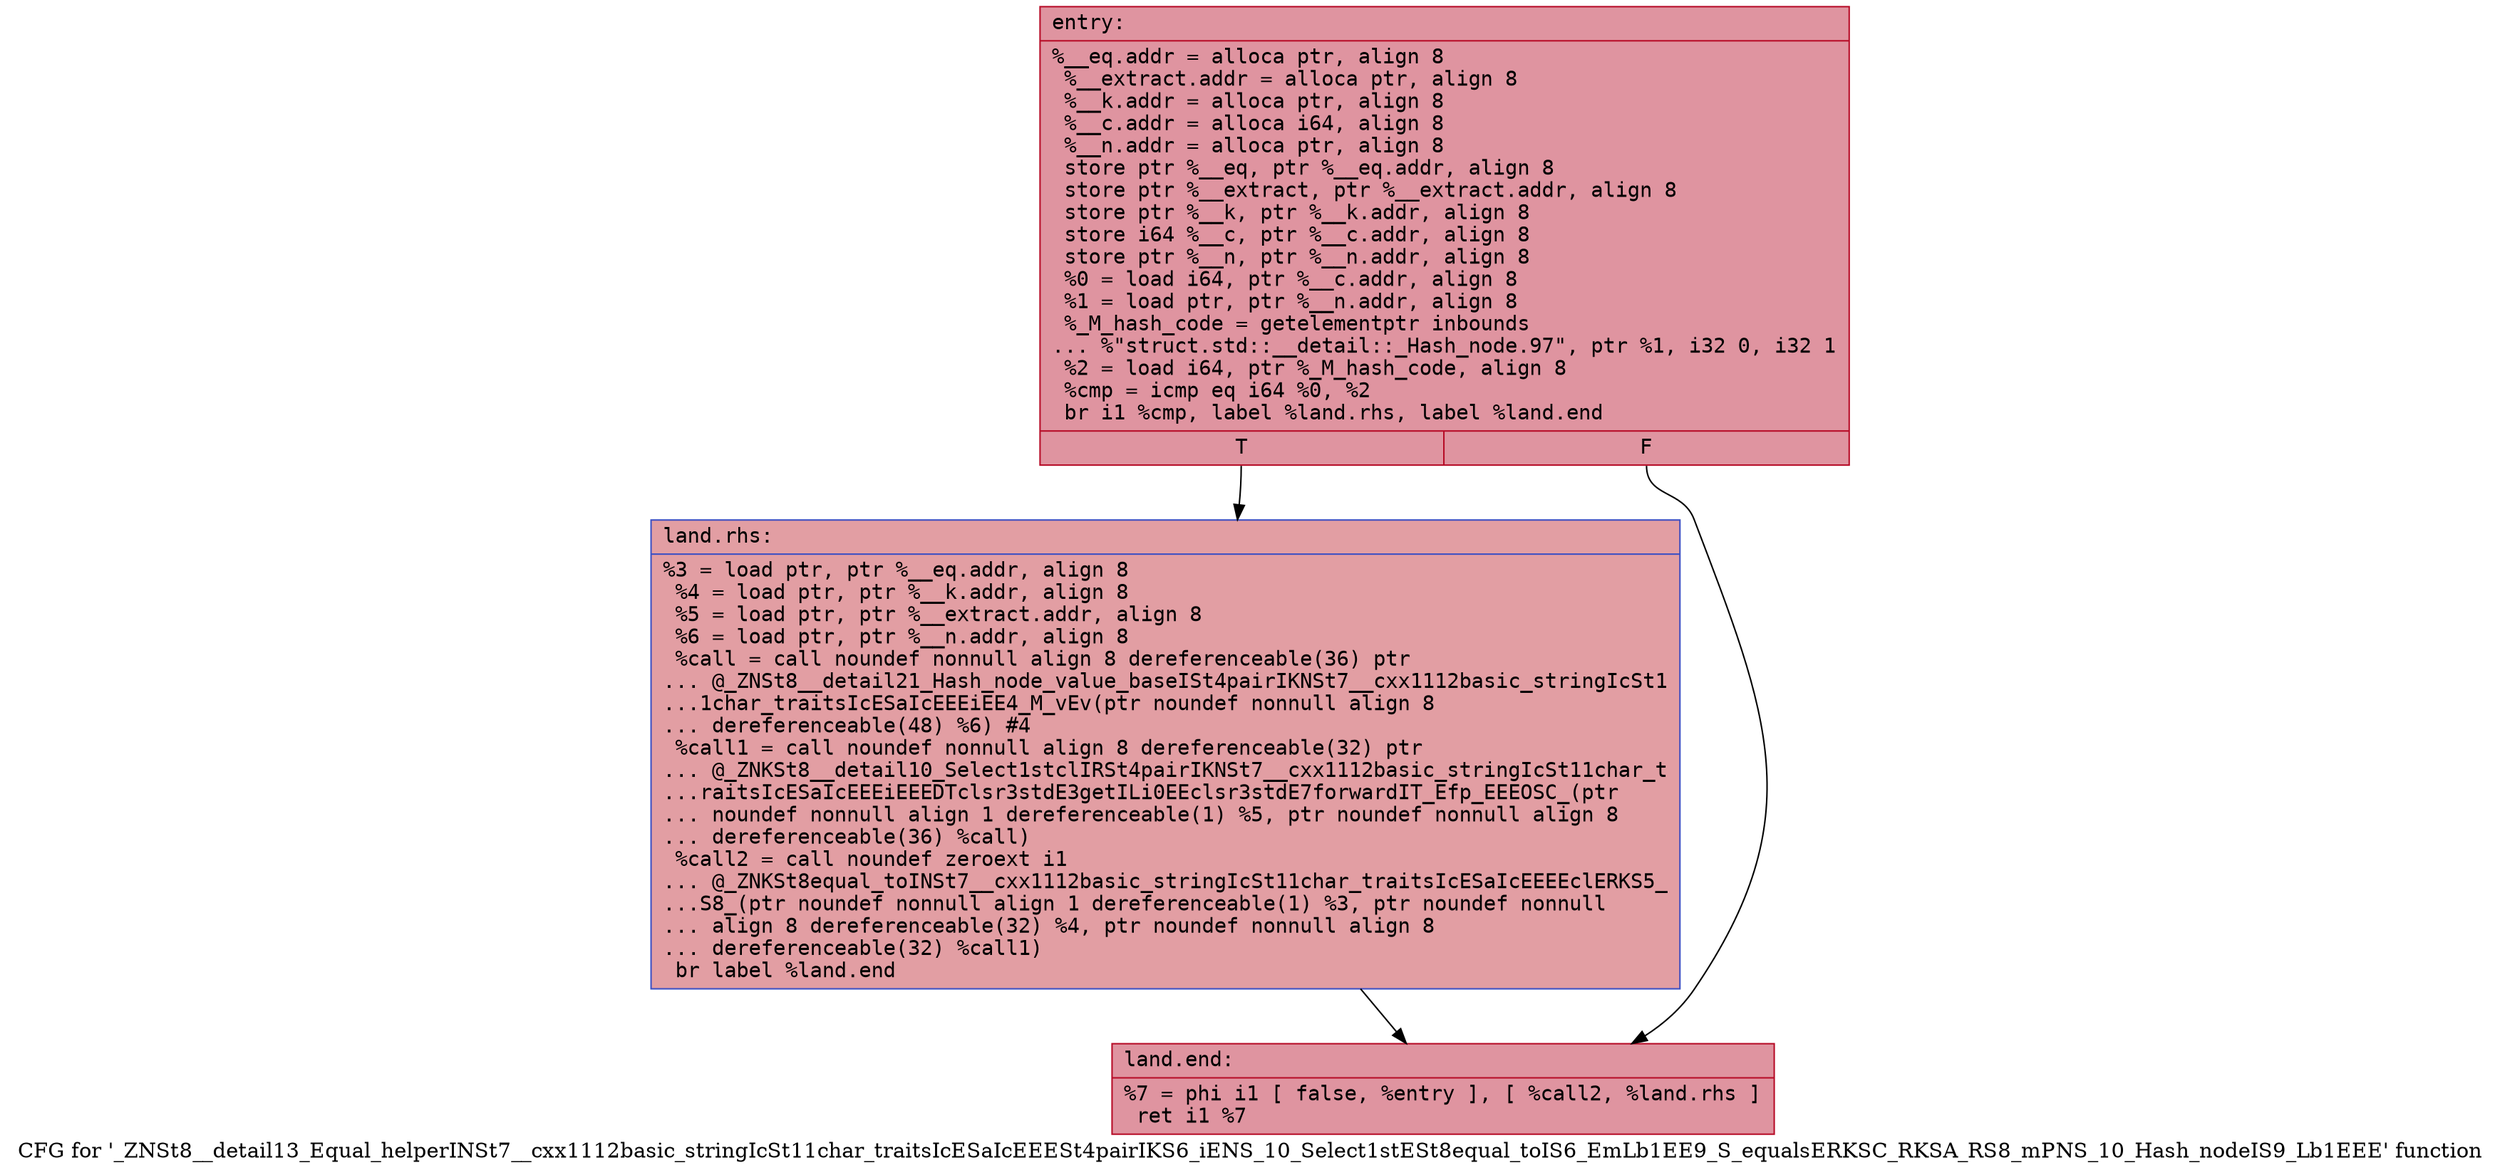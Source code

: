 digraph "CFG for '_ZNSt8__detail13_Equal_helperINSt7__cxx1112basic_stringIcSt11char_traitsIcESaIcEEESt4pairIKS6_iENS_10_Select1stESt8equal_toIS6_EmLb1EE9_S_equalsERKSC_RKSA_RS8_mPNS_10_Hash_nodeIS9_Lb1EEE' function" {
	label="CFG for '_ZNSt8__detail13_Equal_helperINSt7__cxx1112basic_stringIcSt11char_traitsIcESaIcEEESt4pairIKS6_iENS_10_Select1stESt8equal_toIS6_EmLb1EE9_S_equalsERKSC_RKSA_RS8_mPNS_10_Hash_nodeIS9_Lb1EEE' function";

	Node0x55c7e0600650 [shape=record,color="#b70d28ff", style=filled, fillcolor="#b70d2870" fontname="Courier",label="{entry:\l|  %__eq.addr = alloca ptr, align 8\l  %__extract.addr = alloca ptr, align 8\l  %__k.addr = alloca ptr, align 8\l  %__c.addr = alloca i64, align 8\l  %__n.addr = alloca ptr, align 8\l  store ptr %__eq, ptr %__eq.addr, align 8\l  store ptr %__extract, ptr %__extract.addr, align 8\l  store ptr %__k, ptr %__k.addr, align 8\l  store i64 %__c, ptr %__c.addr, align 8\l  store ptr %__n, ptr %__n.addr, align 8\l  %0 = load i64, ptr %__c.addr, align 8\l  %1 = load ptr, ptr %__n.addr, align 8\l  %_M_hash_code = getelementptr inbounds\l... %\"struct.std::__detail::_Hash_node.97\", ptr %1, i32 0, i32 1\l  %2 = load i64, ptr %_M_hash_code, align 8\l  %cmp = icmp eq i64 %0, %2\l  br i1 %cmp, label %land.rhs, label %land.end\l|{<s0>T|<s1>F}}"];
	Node0x55c7e0600650:s0 -> Node0x55c7e0601340[tooltip="entry -> land.rhs\nProbability 50.00%" ];
	Node0x55c7e0600650:s1 -> Node0x55c7e06013c0[tooltip="entry -> land.end\nProbability 50.00%" ];
	Node0x55c7e0601340 [shape=record,color="#3d50c3ff", style=filled, fillcolor="#be242e70" fontname="Courier",label="{land.rhs:\l|  %3 = load ptr, ptr %__eq.addr, align 8\l  %4 = load ptr, ptr %__k.addr, align 8\l  %5 = load ptr, ptr %__extract.addr, align 8\l  %6 = load ptr, ptr %__n.addr, align 8\l  %call = call noundef nonnull align 8 dereferenceable(36) ptr\l... @_ZNSt8__detail21_Hash_node_value_baseISt4pairIKNSt7__cxx1112basic_stringIcSt1\l...1char_traitsIcESaIcEEEiEE4_M_vEv(ptr noundef nonnull align 8\l... dereferenceable(48) %6) #4\l  %call1 = call noundef nonnull align 8 dereferenceable(32) ptr\l... @_ZNKSt8__detail10_Select1stclIRSt4pairIKNSt7__cxx1112basic_stringIcSt11char_t\l...raitsIcESaIcEEEiEEEDTclsr3stdE3getILi0EEclsr3stdE7forwardIT_Efp_EEEOSC_(ptr\l... noundef nonnull align 1 dereferenceable(1) %5, ptr noundef nonnull align 8\l... dereferenceable(36) %call)\l  %call2 = call noundef zeroext i1\l... @_ZNKSt8equal_toINSt7__cxx1112basic_stringIcSt11char_traitsIcESaIcEEEEclERKS5_\l...S8_(ptr noundef nonnull align 1 dereferenceable(1) %3, ptr noundef nonnull\l... align 8 dereferenceable(32) %4, ptr noundef nonnull align 8\l... dereferenceable(32) %call1)\l  br label %land.end\l}"];
	Node0x55c7e0601340 -> Node0x55c7e06013c0[tooltip="land.rhs -> land.end\nProbability 100.00%" ];
	Node0x55c7e06013c0 [shape=record,color="#b70d28ff", style=filled, fillcolor="#b70d2870" fontname="Courier",label="{land.end:\l|  %7 = phi i1 [ false, %entry ], [ %call2, %land.rhs ]\l  ret i1 %7\l}"];
}
